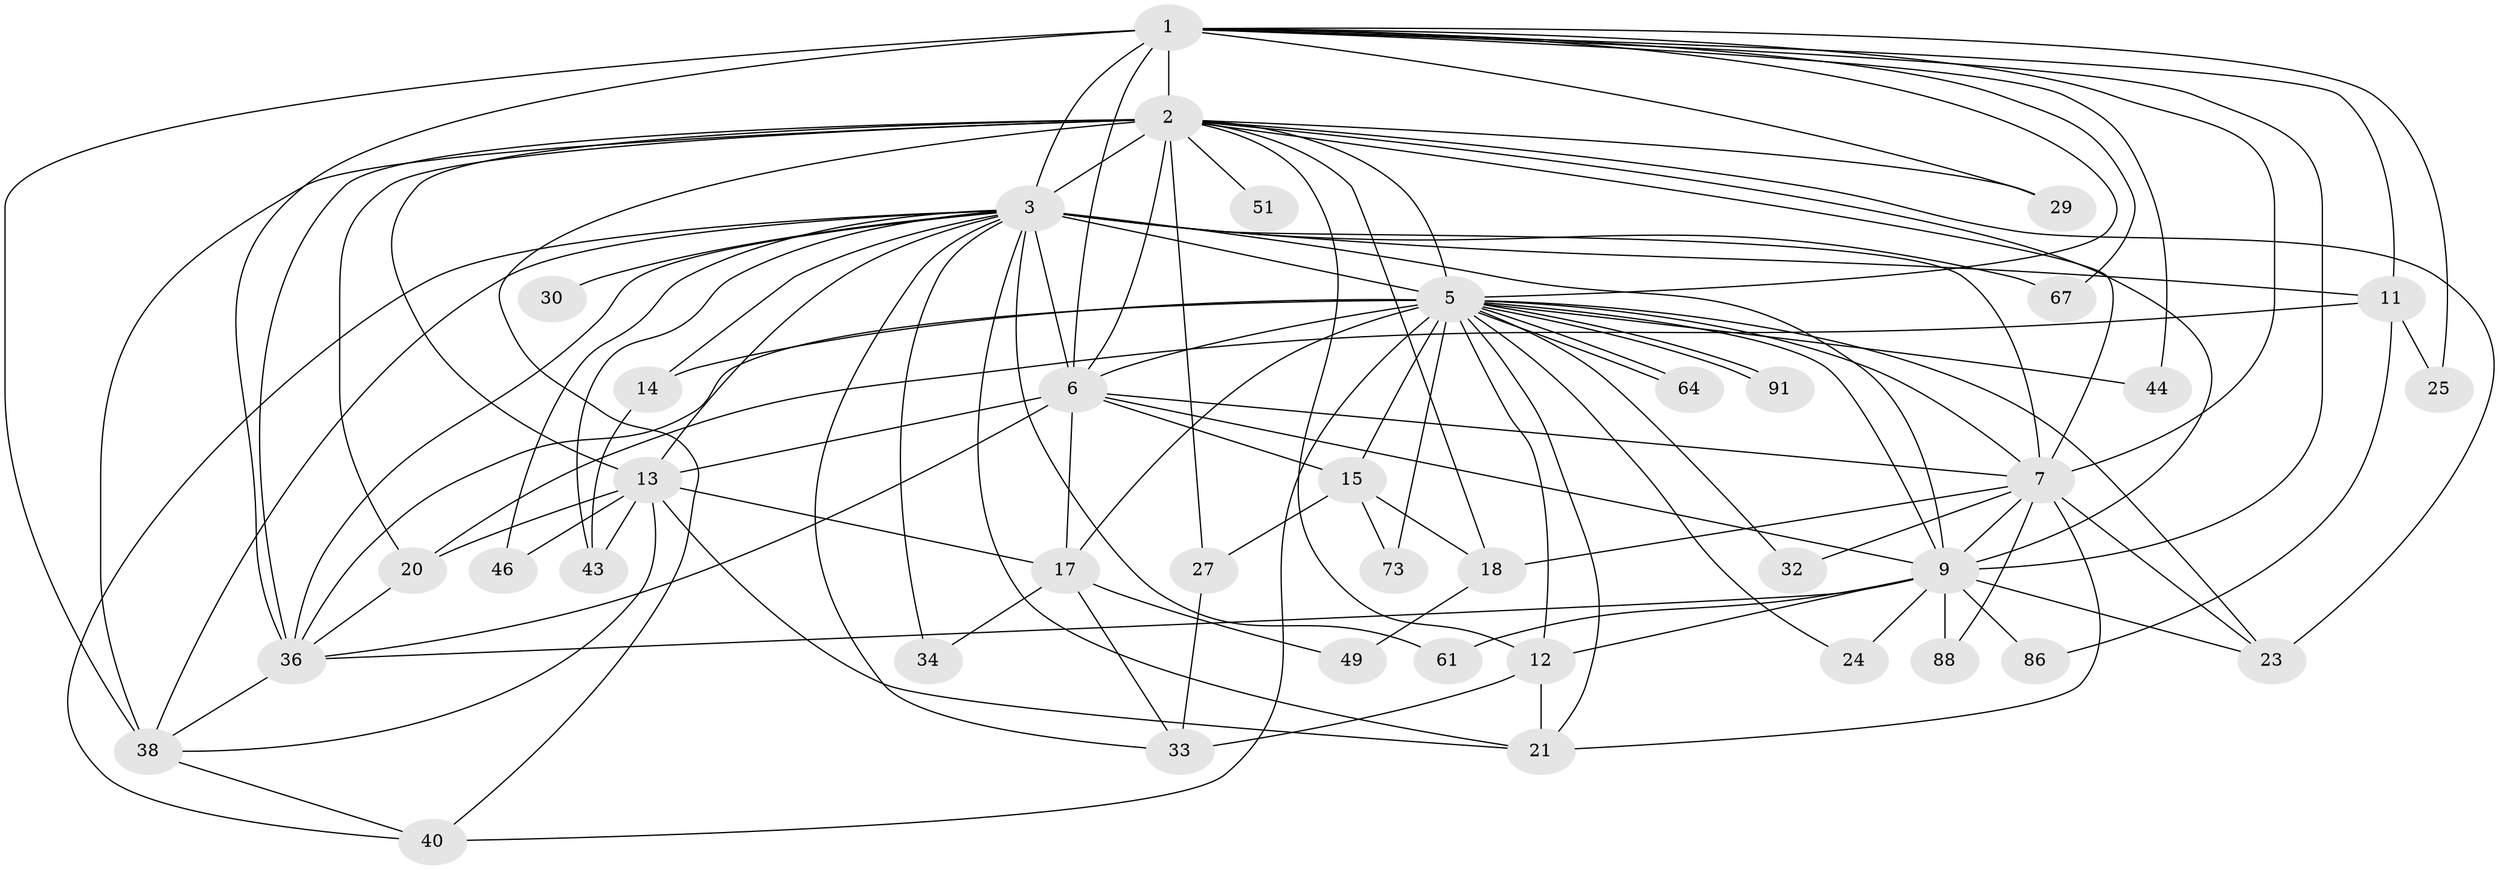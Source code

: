 // original degree distribution, {21: 0.019801980198019802, 25: 0.009900990099009901, 16: 0.009900990099009901, 17: 0.009900990099009901, 26: 0.009900990099009901, 15: 0.019801980198019802, 20: 0.019801980198019802, 5: 0.09900990099009901, 4: 0.07920792079207921, 11: 0.009900990099009901, 3: 0.12871287128712872, 6: 0.019801980198019802, 2: 0.5643564356435643}
// Generated by graph-tools (version 1.1) at 2025/17/03/04/25 18:17:42]
// undirected, 40 vertices, 108 edges
graph export_dot {
graph [start="1"]
  node [color=gray90,style=filled];
  1;
  2 [super="+59+10+58+89+62+35+75+47+72"];
  3 [super="+4+42"];
  5 [super="+16"];
  6 [super="+54+48"];
  7;
  9 [super="+53"];
  11;
  12 [super="+56+70"];
  13 [super="+63+19+31"];
  14 [super="+96"];
  15;
  17 [super="+50"];
  18 [super="+76"];
  20;
  21 [super="+92"];
  23 [super="+87+74+65"];
  24;
  25;
  27 [super="+69"];
  29;
  30;
  32;
  33 [super="+71"];
  34;
  36 [super="+90+37+68"];
  38 [super="+83+39"];
  40 [super="+45+41"];
  43 [super="+66"];
  44;
  46;
  49;
  51;
  61;
  64;
  67;
  73;
  86;
  88;
  91;
  1 -- 2 [weight=5];
  1 -- 3 [weight=3];
  1 -- 5;
  1 -- 6;
  1 -- 7;
  1 -- 9 [weight=2];
  1 -- 11;
  1 -- 25;
  1 -- 29;
  1 -- 36 [weight=2];
  1 -- 38;
  1 -- 44;
  1 -- 67;
  2 -- 3 [weight=10];
  2 -- 5 [weight=4];
  2 -- 6 [weight=2];
  2 -- 7 [weight=3];
  2 -- 9 [weight=3];
  2 -- 12;
  2 -- 27;
  2 -- 51 [weight=2];
  2 -- 20;
  2 -- 29;
  2 -- 36;
  2 -- 23;
  2 -- 38 [weight=3];
  2 -- 13 [weight=2];
  2 -- 40 [weight=2];
  2 -- 18;
  3 -- 5 [weight=3];
  3 -- 6 [weight=4];
  3 -- 7 [weight=3];
  3 -- 9 [weight=6];
  3 -- 11;
  3 -- 13 [weight=3];
  3 -- 43 [weight=2];
  3 -- 67;
  3 -- 14;
  3 -- 21;
  3 -- 30 [weight=2];
  3 -- 33;
  3 -- 34;
  3 -- 38 [weight=2];
  3 -- 40 [weight=2];
  3 -- 46;
  3 -- 61;
  3 -- 36;
  5 -- 6;
  5 -- 7;
  5 -- 9;
  5 -- 14;
  5 -- 15;
  5 -- 17;
  5 -- 21;
  5 -- 23;
  5 -- 24;
  5 -- 32;
  5 -- 44;
  5 -- 64;
  5 -- 64;
  5 -- 73;
  5 -- 91;
  5 -- 91;
  5 -- 12;
  5 -- 40;
  5 -- 36;
  6 -- 7;
  6 -- 9;
  6 -- 13 [weight=2];
  6 -- 15;
  6 -- 17;
  6 -- 36;
  7 -- 9;
  7 -- 18;
  7 -- 32;
  7 -- 88;
  7 -- 23;
  7 -- 21;
  9 -- 12;
  9 -- 23 [weight=3];
  9 -- 24 [weight=2];
  9 -- 61;
  9 -- 86;
  9 -- 88;
  9 -- 36;
  11 -- 20;
  11 -- 25;
  11 -- 86;
  12 -- 21;
  12 -- 33;
  13 -- 46;
  13 -- 43 [weight=2];
  13 -- 38;
  13 -- 21;
  13 -- 20;
  13 -- 17;
  14 -- 43;
  15 -- 18;
  15 -- 27;
  15 -- 73;
  17 -- 33;
  17 -- 34;
  17 -- 49;
  18 -- 49;
  20 -- 36;
  27 -- 33;
  36 -- 38;
  38 -- 40;
}
